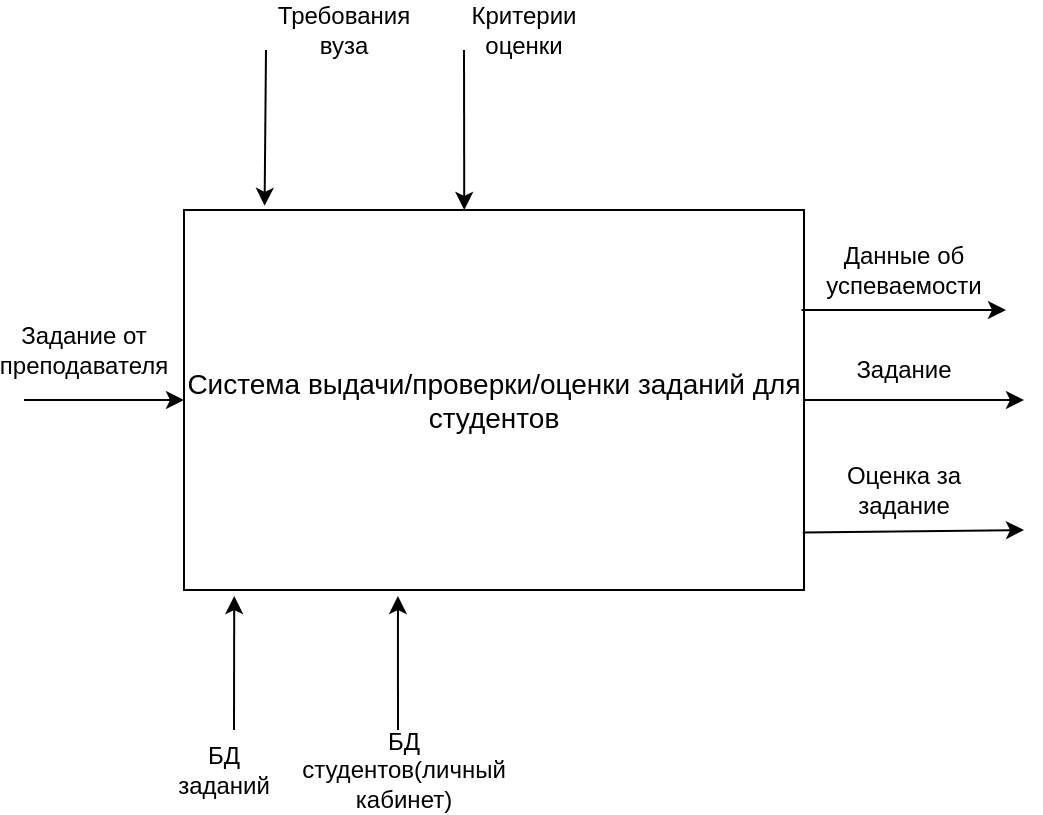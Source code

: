 <mxfile version="10.6.8" type="github"><diagram id="OVKAiTWcAPB-7hF7PlwY" name="Page-1"><mxGraphModel dx="298" dy="520" grid="1" gridSize="10" guides="1" tooltips="1" connect="1" arrows="1" fold="1" page="1" pageScale="1" pageWidth="827" pageHeight="1169" math="0" shadow="0"><root><mxCell id="0"/><mxCell id="1" parent="0"/><mxCell id="VSiXwZqnwtmJkdZ9RmOl-17" style="edgeStyle=orthogonalEdgeStyle;rounded=0;orthogonalLoop=1;jettySize=auto;html=1;" edge="1" parent="1" source="VSiXwZqnwtmJkdZ9RmOl-1"><mxGeometry relative="1" as="geometry"><mxPoint x="580" y="295" as="targetPoint"/></mxGeometry></mxCell><mxCell id="VSiXwZqnwtmJkdZ9RmOl-1" value="&lt;span id=&quot;docs-internal-guid-64730f6f-7fff-f685-0d6b-c4d00d496335&quot;&gt;&lt;span&gt;&lt;font style=&quot;font-size: 14px&quot;&gt;Система выдачи/проверки/оценки заданий для студентов&lt;/font&gt;&lt;/span&gt;&lt;/span&gt;" style="rounded=0;whiteSpace=wrap;html=1;fontStyle=0" vertex="1" parent="1"><mxGeometry x="160" y="200" width="310" height="190" as="geometry"/></mxCell><mxCell id="VSiXwZqnwtmJkdZ9RmOl-2" value="" style="endArrow=classic;html=1;entryX=0;entryY=0.5;entryDx=0;entryDy=0;fontStyle=0" edge="1" parent="1" target="VSiXwZqnwtmJkdZ9RmOl-1"><mxGeometry width="50" height="50" relative="1" as="geometry"><mxPoint x="80" y="295" as="sourcePoint"/><mxPoint x="220" y="430" as="targetPoint"/></mxGeometry></mxCell><mxCell id="VSiXwZqnwtmJkdZ9RmOl-4" value="БД заданий" style="text;html=1;strokeColor=none;fillColor=none;align=center;verticalAlign=middle;whiteSpace=wrap;rounded=0;" vertex="1" parent="1"><mxGeometry x="160" y="470" width="40" height="20" as="geometry"/></mxCell><mxCell id="VSiXwZqnwtmJkdZ9RmOl-5" value="БД студентов(личный кабинет)" style="text;html=1;strokeColor=none;fillColor=none;align=center;verticalAlign=middle;whiteSpace=wrap;rounded=0;" vertex="1" parent="1"><mxGeometry x="250" y="470" width="40" height="20" as="geometry"/></mxCell><mxCell id="VSiXwZqnwtmJkdZ9RmOl-7" value="" style="endArrow=classic;html=1;entryX=0.13;entryY=-0.011;entryDx=0;entryDy=0;entryPerimeter=0;" edge="1" parent="1" target="VSiXwZqnwtmJkdZ9RmOl-1"><mxGeometry width="50" height="50" relative="1" as="geometry"><mxPoint x="201" y="120" as="sourcePoint"/><mxPoint x="203" y="180" as="targetPoint"/></mxGeometry></mxCell><mxCell id="VSiXwZqnwtmJkdZ9RmOl-8" value="" style="endArrow=classic;html=1;entryX=0.081;entryY=1.016;entryDx=0;entryDy=0;entryPerimeter=0;" edge="1" parent="1" target="VSiXwZqnwtmJkdZ9RmOl-1"><mxGeometry width="50" height="50" relative="1" as="geometry"><mxPoint x="185" y="460" as="sourcePoint"/><mxPoint x="120" y="510" as="targetPoint"/></mxGeometry></mxCell><mxCell id="VSiXwZqnwtmJkdZ9RmOl-9" value="" style="endArrow=classic;html=1;entryX=0.345;entryY=1.016;entryDx=0;entryDy=0;entryPerimeter=0;" edge="1" parent="1" target="VSiXwZqnwtmJkdZ9RmOl-1"><mxGeometry width="50" height="50" relative="1" as="geometry"><mxPoint x="267" y="460" as="sourcePoint"/><mxPoint x="120" y="510" as="targetPoint"/></mxGeometry></mxCell><mxCell id="VSiXwZqnwtmJkdZ9RmOl-10" value="Требования вуза" style="text;html=1;strokeColor=none;fillColor=none;align=center;verticalAlign=middle;whiteSpace=wrap;rounded=0;" vertex="1" parent="1"><mxGeometry x="220" y="100" width="40" height="20" as="geometry"/></mxCell><mxCell id="VSiXwZqnwtmJkdZ9RmOl-19" value="" style="endArrow=classic;html=1;exitX=0.998;exitY=0.849;exitDx=0;exitDy=0;exitPerimeter=0;" edge="1" parent="1" source="VSiXwZqnwtmJkdZ9RmOl-1"><mxGeometry width="50" height="50" relative="1" as="geometry"><mxPoint x="490" y="360" as="sourcePoint"/><mxPoint x="580" y="360" as="targetPoint"/></mxGeometry></mxCell><mxCell id="VSiXwZqnwtmJkdZ9RmOl-20" value="Данные об успеваемости" style="text;html=1;strokeColor=none;fillColor=none;align=center;verticalAlign=middle;whiteSpace=wrap;rounded=0;" vertex="1" parent="1"><mxGeometry x="480" y="220" width="80" height="20" as="geometry"/></mxCell><mxCell id="VSiXwZqnwtmJkdZ9RmOl-22" value="Задание" style="text;html=1;strokeColor=none;fillColor=none;align=center;verticalAlign=middle;whiteSpace=wrap;rounded=0;" vertex="1" parent="1"><mxGeometry x="480" y="270" width="80" height="20" as="geometry"/></mxCell><mxCell id="VSiXwZqnwtmJkdZ9RmOl-23" value="Оценка за задание" style="text;html=1;strokeColor=none;fillColor=none;align=center;verticalAlign=middle;whiteSpace=wrap;rounded=0;" vertex="1" parent="1"><mxGeometry x="480" y="330" width="80" height="20" as="geometry"/></mxCell><mxCell id="VSiXwZqnwtmJkdZ9RmOl-24" value="" style="endArrow=classic;html=1;exitX=0.996;exitY=0.263;exitDx=0;exitDy=0;exitPerimeter=0;" edge="1" parent="1" source="VSiXwZqnwtmJkdZ9RmOl-1"><mxGeometry width="50" height="50" relative="1" as="geometry"><mxPoint x="490" y="250" as="sourcePoint"/><mxPoint x="571" y="250" as="targetPoint"/></mxGeometry></mxCell><mxCell id="VSiXwZqnwtmJkdZ9RmOl-25" value="Задание от преподавателя" style="text;html=1;strokeColor=none;fillColor=none;align=center;verticalAlign=middle;whiteSpace=wrap;rounded=0;" vertex="1" parent="1"><mxGeometry x="90" y="260" width="40" height="20" as="geometry"/></mxCell><mxCell id="VSiXwZqnwtmJkdZ9RmOl-26" value="" style="endArrow=classic;html=1;entryX=0.452;entryY=0;entryDx=0;entryDy=0;entryPerimeter=0;" edge="1" parent="1" target="VSiXwZqnwtmJkdZ9RmOl-1"><mxGeometry width="50" height="50" relative="1" as="geometry"><mxPoint x="300" y="120" as="sourcePoint"/><mxPoint x="220" y="510" as="targetPoint"/></mxGeometry></mxCell><mxCell id="VSiXwZqnwtmJkdZ9RmOl-27" value="Критерии оценки" style="text;html=1;strokeColor=none;fillColor=none;align=center;verticalAlign=middle;whiteSpace=wrap;rounded=0;" vertex="1" parent="1"><mxGeometry x="310" y="100" width="40" height="20" as="geometry"/></mxCell></root></mxGraphModel></diagram></mxfile>